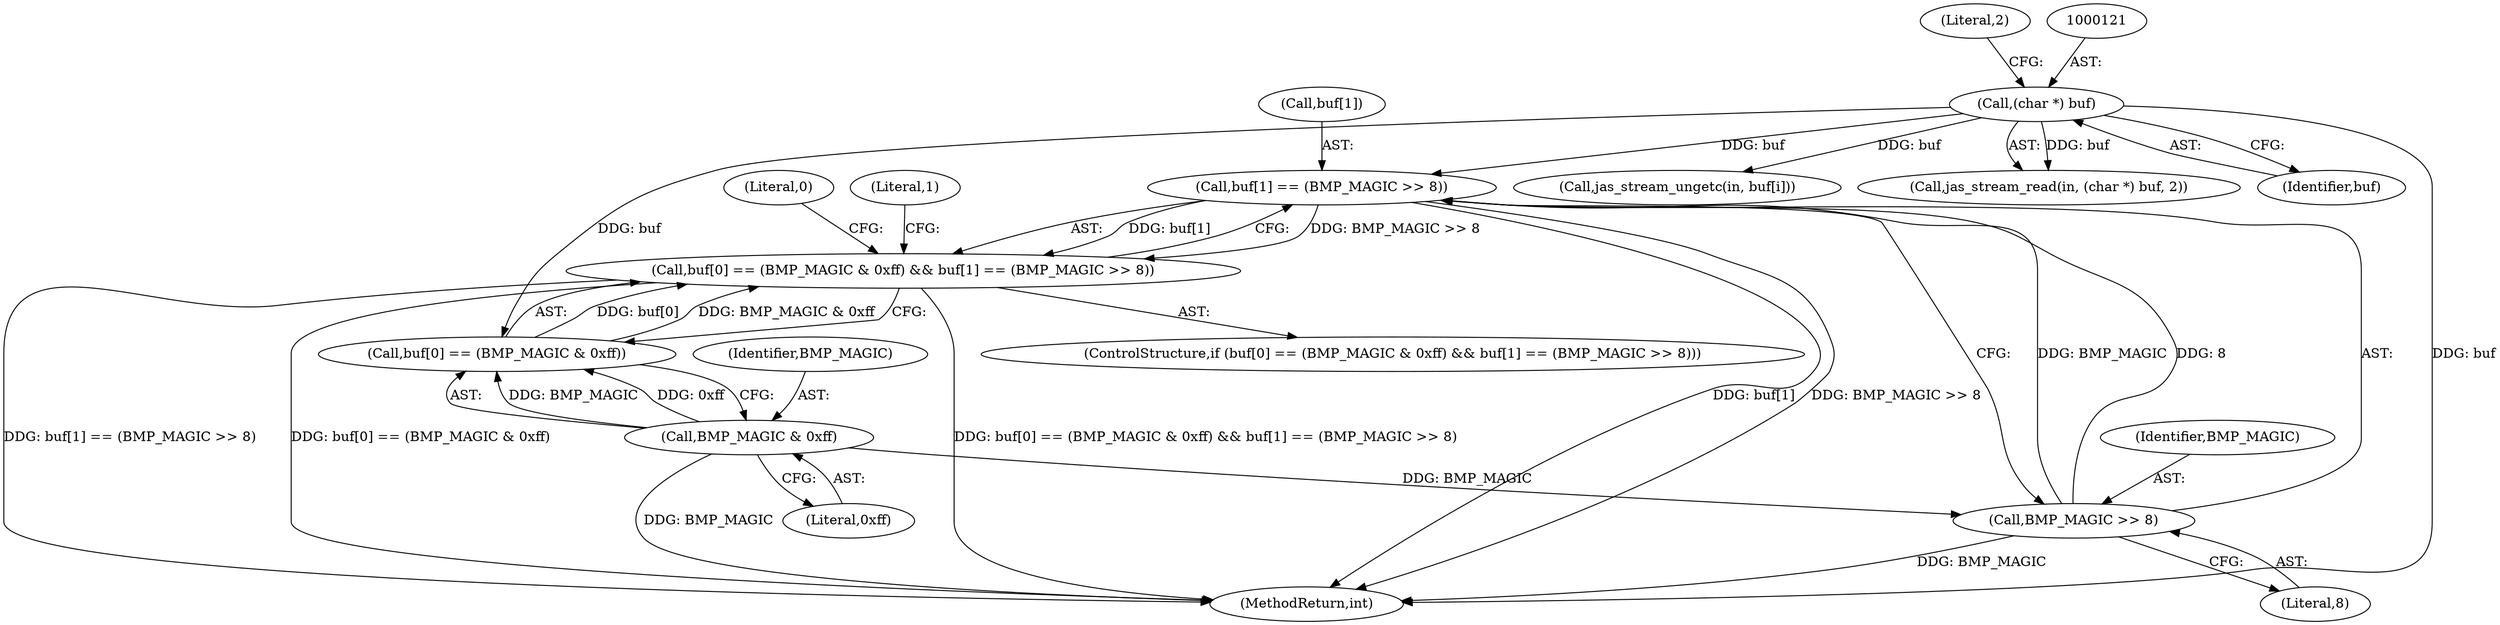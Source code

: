 digraph "0_jasper_d42b2388f7f8e0332c846675133acea151fc557a_32@array" {
"1000170" [label="(Call,buf[1] == (BMP_MAGIC >> 8))"];
"1000120" [label="(Call,(char *) buf)"];
"1000174" [label="(Call,BMP_MAGIC >> 8)"];
"1000167" [label="(Call,BMP_MAGIC & 0xff)"];
"1000162" [label="(Call,buf[0] == (BMP_MAGIC & 0xff) && buf[1] == (BMP_MAGIC >> 8))"];
"1000169" [label="(Literal,0xff)"];
"1000118" [label="(Call,jas_stream_read(in, (char *) buf, 2))"];
"1000162" [label="(Call,buf[0] == (BMP_MAGIC & 0xff) && buf[1] == (BMP_MAGIC >> 8))"];
"1000174" [label="(Call,BMP_MAGIC >> 8)"];
"1000170" [label="(Call,buf[1] == (BMP_MAGIC >> 8))"];
"1000183" [label="(MethodReturn,int)"];
"1000176" [label="(Literal,8)"];
"1000175" [label="(Identifier,BMP_MAGIC)"];
"1000120" [label="(Call,(char *) buf)"];
"1000168" [label="(Identifier,BMP_MAGIC)"];
"1000161" [label="(ControlStructure,if (buf[0] == (BMP_MAGIC & 0xff) && buf[1] == (BMP_MAGIC >> 8)))"];
"1000123" [label="(Literal,2)"];
"1000163" [label="(Call,buf[0] == (BMP_MAGIC & 0xff))"];
"1000167" [label="(Call,BMP_MAGIC & 0xff)"];
"1000179" [label="(Literal,0)"];
"1000143" [label="(Call,jas_stream_ungetc(in, buf[i]))"];
"1000182" [label="(Literal,1)"];
"1000171" [label="(Call,buf[1])"];
"1000122" [label="(Identifier,buf)"];
"1000170" -> "1000162"  [label="AST: "];
"1000170" -> "1000174"  [label="CFG: "];
"1000171" -> "1000170"  [label="AST: "];
"1000174" -> "1000170"  [label="AST: "];
"1000162" -> "1000170"  [label="CFG: "];
"1000170" -> "1000183"  [label="DDG: buf[1]"];
"1000170" -> "1000183"  [label="DDG: BMP_MAGIC >> 8"];
"1000170" -> "1000162"  [label="DDG: buf[1]"];
"1000170" -> "1000162"  [label="DDG: BMP_MAGIC >> 8"];
"1000120" -> "1000170"  [label="DDG: buf"];
"1000174" -> "1000170"  [label="DDG: BMP_MAGIC"];
"1000174" -> "1000170"  [label="DDG: 8"];
"1000120" -> "1000118"  [label="AST: "];
"1000120" -> "1000122"  [label="CFG: "];
"1000121" -> "1000120"  [label="AST: "];
"1000122" -> "1000120"  [label="AST: "];
"1000123" -> "1000120"  [label="CFG: "];
"1000120" -> "1000183"  [label="DDG: buf"];
"1000120" -> "1000118"  [label="DDG: buf"];
"1000120" -> "1000143"  [label="DDG: buf"];
"1000120" -> "1000163"  [label="DDG: buf"];
"1000174" -> "1000176"  [label="CFG: "];
"1000175" -> "1000174"  [label="AST: "];
"1000176" -> "1000174"  [label="AST: "];
"1000174" -> "1000183"  [label="DDG: BMP_MAGIC"];
"1000167" -> "1000174"  [label="DDG: BMP_MAGIC"];
"1000167" -> "1000163"  [label="AST: "];
"1000167" -> "1000169"  [label="CFG: "];
"1000168" -> "1000167"  [label="AST: "];
"1000169" -> "1000167"  [label="AST: "];
"1000163" -> "1000167"  [label="CFG: "];
"1000167" -> "1000183"  [label="DDG: BMP_MAGIC"];
"1000167" -> "1000163"  [label="DDG: BMP_MAGIC"];
"1000167" -> "1000163"  [label="DDG: 0xff"];
"1000162" -> "1000161"  [label="AST: "];
"1000162" -> "1000163"  [label="CFG: "];
"1000163" -> "1000162"  [label="AST: "];
"1000179" -> "1000162"  [label="CFG: "];
"1000182" -> "1000162"  [label="CFG: "];
"1000162" -> "1000183"  [label="DDG: buf[1] == (BMP_MAGIC >> 8)"];
"1000162" -> "1000183"  [label="DDG: buf[0] == (BMP_MAGIC & 0xff)"];
"1000162" -> "1000183"  [label="DDG: buf[0] == (BMP_MAGIC & 0xff) && buf[1] == (BMP_MAGIC >> 8)"];
"1000163" -> "1000162"  [label="DDG: buf[0]"];
"1000163" -> "1000162"  [label="DDG: BMP_MAGIC & 0xff"];
}
